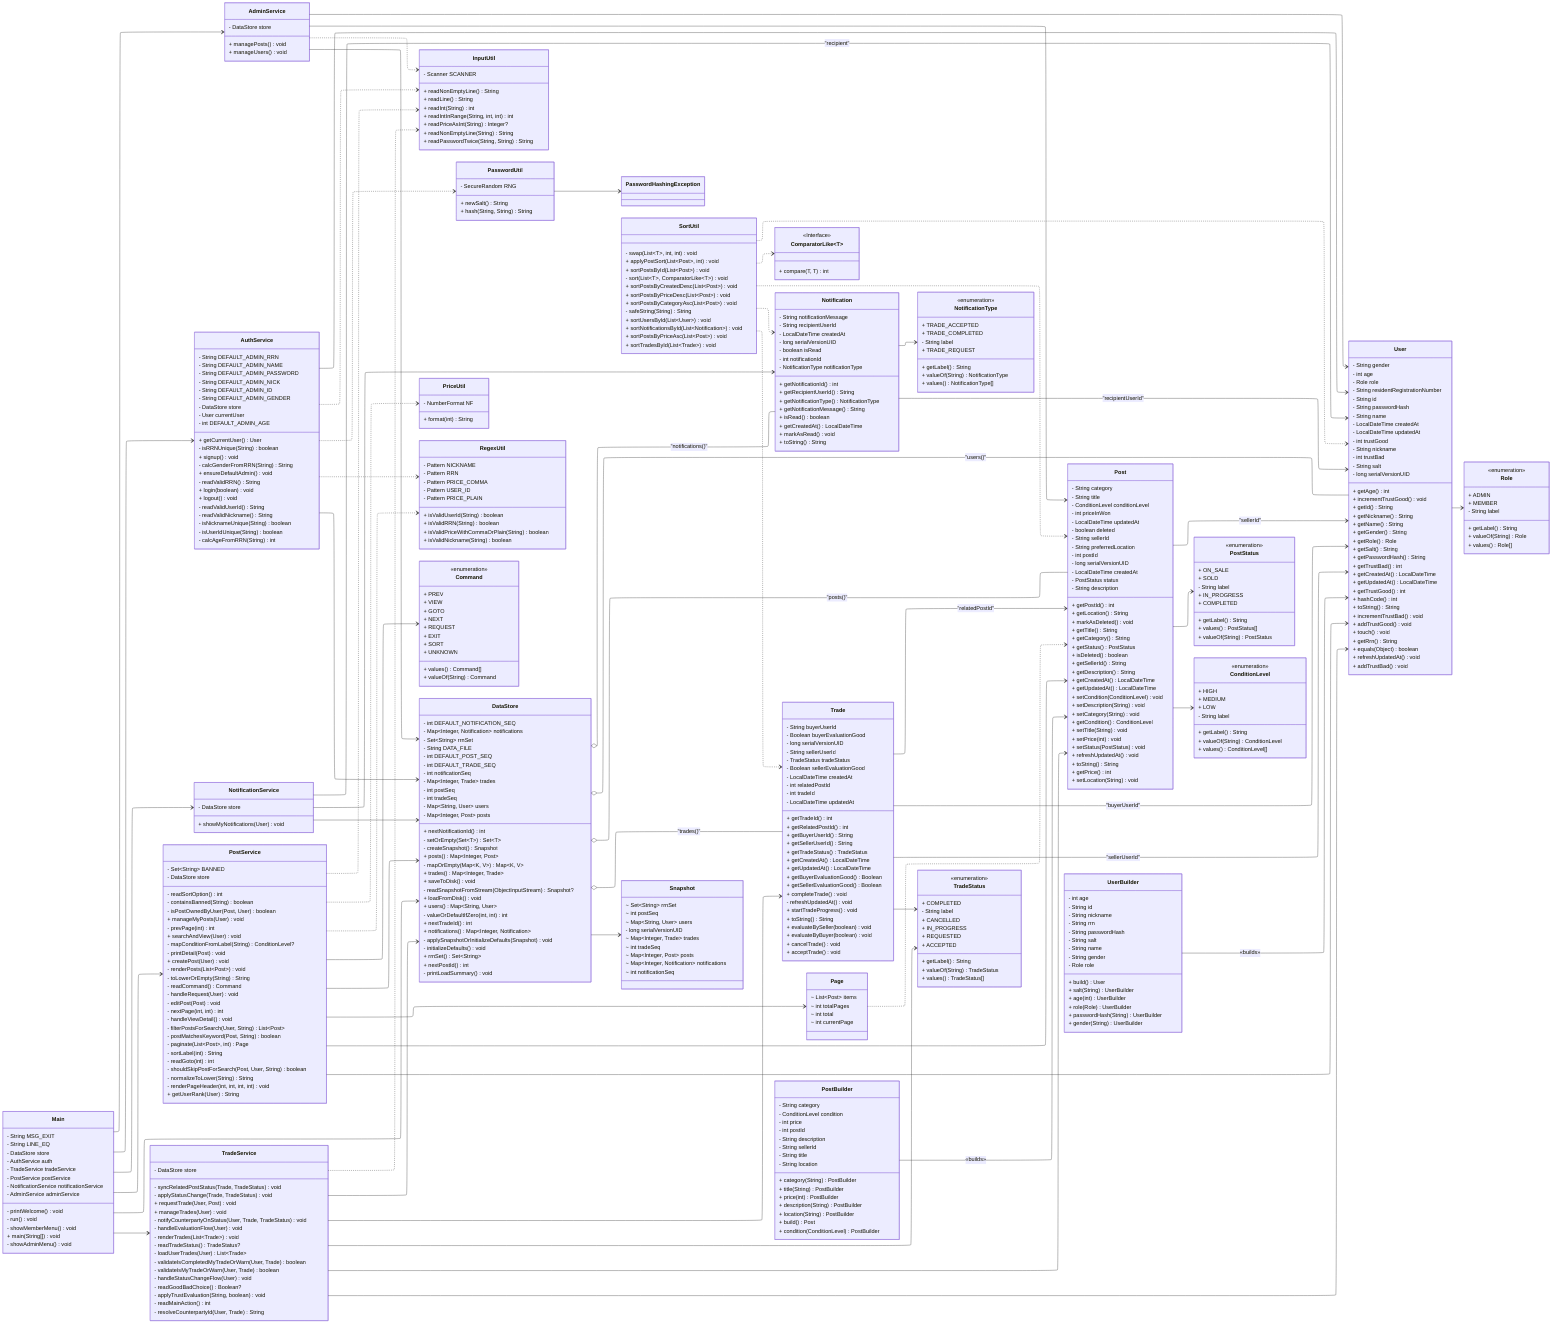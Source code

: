 ---
config:
  layout: elk
---
classDiagram
    direction LR

%% ========== Utilities ==========
    class ComparatorLike~T~ {
        <<Interface>>
        + compare(T, T) int
    }
    class InputUtil {
        + readNonEmptyLine() String
        + readLine() String
        + readInt(String) int
        + readIntInRange(String, int, int) int
        + readPriceAsInt(String) Integer?
        + readNonEmptyLine(String) String
        + readPasswordTwice(String, String) String
        - Scanner SCANNER
    }
    class PasswordHashingException
    class PasswordUtil {
        + newSalt() String
        + hash(String, String) String
        - SecureRandom RNG
    }
    class PriceUtil {
        + format(int) String
        - NumberFormat NF
    }
    class RegexUtil {
        + isValidUserId(String) boolean
        + isValidRRN(String) boolean
        + isValidPriceWithCommaOrPlain(String) boolean
        + isValidNickname(String) boolean
        - Pattern NICKNAME
        - Pattern RRN
        - Pattern PRICE_COMMA
        - Pattern USER_ID
        - Pattern PRICE_PLAIN
    }
    class SortUtil {
        - swap(List~T~, int, int) void
        + applyPostSort(List~Post~, int) void
        + sortPostsById(List~Post~) void
        - sort(List~T~, ComparatorLike~T~) void
        + sortPostsByCreatedDesc(List~Post~) void
        + sortPostsByPriceDesc(List~Post~) void
        + sortPostsByCategoryAsc(List~Post~) void
        - safeString(String) String
        + sortUsersById(List~User~) void
        + sortNotificationsById(List~Notification~) void
        + sortPostsByPriceAsc(List~Post~) void
        + sortTradesById(List~Trade~) void
    }

%% minimal util links
    SortUtil ..> ComparatorLike~T~
    SortUtil ..> Post
    SortUtil ..> User
    SortUtil ..> Notification
    SortUtil ..> Trade
    PasswordUtil --> PasswordHashingException

%% ========== Services ==========
    class AdminService {
        + managePosts() void
        + manageUsers() void
        - DataStore store
    }
    class AuthService {
        + getCurrentUser() User
        - isRRNUnique(String) boolean
        + signup() void
        - calcGenderFromRRN(String) String
        + ensureDefaultAdmin() void
        - readValidRRN() String
        + login(boolean) void
        + logout() void
        - readValidUserId() String
        - readValidNickname() String
        - isNicknameUnique(String) boolean
        - isUserIdUnique(String) boolean
        - calcAgeFromRRN(String) int
        - String DEFAULT_ADMIN_RRN
        - String DEFAULT_ADMIN_NAME
        - String DEFAULT_ADMIN_PASSWORD
        - String DEFAULT_ADMIN_NICK
        - String DEFAULT_ADMIN_ID
        - String DEFAULT_ADMIN_GENDER
        - DataStore store
        - User currentUser
        - int DEFAULT_ADMIN_AGE
    }
    class NotificationService {
        + showMyNotifications(User) void
        - DataStore store
    }
    class Page {
        ~ List~Post~ items
        ~ int totalPages
        ~ int total
        ~ int currentPage
    }
    class PostService {
        - readSortOption() int
        - containsBanned(String) boolean
        - isPostOwnedByUser(Post, User) boolean
        + manageMyPosts(User) void
        - prevPage(int) int
        + searchAndView(User) void
        - mapConditionFromLabel(String) ConditionLevel?
        - printDetail(Post) void
        + createPost(User) void
        - renderPosts(List~Post~) void
        - toLowerOrEmpty(String) String
        - readCommand() Command
        - handleRequest(User) void
        - editPost(Post) void
        - nextPage(int, int) int
        - handleViewDetail() void
        - filterPostsForSearch(User, String) List~Post~
        - postMatchesKeyword(Post, String) boolean
        - paginate(List~Post~, int) Page
        - sortLabel(int) String
        - readGoto(int) int
        - shouldSkipPostForSearch(Post, User, String) boolean
        - normalizeToLower(String) String
        - renderPageHeader(int, int, int, int) void
        + getUserRank(User) String
        - Set~String~ BANNED
        - DataStore store
    }
    class TradeService {
        - syncRelatedPostStatus(Trade, TradeStatus) void
        - applyStatusChange(Trade, TradeStatus) void
        + requestTrade(User, Post) void
        + manageTrades(User) void
        - notifyCounterpartyOnStatus(User, Trade, TradeStatus) void
        - handleEvaluationFlow(User) void
        - renderTrades(List~Trade~) void
        - readTradeStatus() TradeStatus?
        - loadUserTrades(User) List~Trade~
        - validateIsCompletedMyTradeOrWarn(User, Trade) boolean
        - validateIsMyTradeOrWarn(User, Trade) boolean
        - handleStatusChangeFlow(User) void
        - readGoodBadChoice() Boolean?
        - applyTrustEvaluation(String, boolean) void
        - readMainAction() int
        - resolveCounterpartyId(User, Trade) String
        - DataStore store
    }
    class Command {
        <<enumeration>>
        + values() Command[]
        + valueOf(String) Command
        +  PREV
        +  VIEW
        +  GOTO
        +  NEXT
        +  REQUEST
        +  EXIT
        +  SORT
        +  UNKNOWN
    }

%% ========== Domain ==========
    class User {
        + getAge() int
        + incrementTrustGood() void
        + getId() String
        + getNickname() String
        + getName() String
        + getGender() String
        + getRole() Role
        + getSalt() String
        + getPasswordHash() String
        + getTrustBad() int
        + getCreatedAt() LocalDateTime
        + getUpdatedAt() LocalDateTime
        + getTrustGood() int
        + hashCode() int
        + toString() String
        + incrementTrustBad() void
        + addTrustGood() void
        + touch() void
        + getRrn() String
        + equals(Object) boolean
        + refreshUpdatedAt() void
        + addTrustBad() void
        - String gender
        - int age
        - Role role
        - String residentRegistrationNumber
        - String id
        - String passwordHash
        - String name
        - LocalDateTime createdAt
        - LocalDateTime updatedAt
        - int trustGood
        - String nickname
        - int trustBad
        - String salt
        - long serialVersionUID
    }
    class Role {
        <<enumeration>>
        + getLabel() String
        + valueOf(String) Role
        + values() Role[]
        +  ADMIN
        +  MEMBER
        - String label
    }
    class Post {
        + getPostId() int
        + getLocation() String
        + markAsDeleted() void
        + getTitle() String
        + getCategory() String
        + getStatus() PostStatus
        + isDeleted() boolean
        + getSellerId() String
        + getDescription() String
        + getCreatedAt() LocalDateTime
        + getUpdatedAt() LocalDateTime
        + setCondition(ConditionLevel) void
        + setDescription(String) void
        + setCategory(String) void
        + getCondition() ConditionLevel
        + setTitle(String) void
        + setPrice(int) void
        + setStatus(PostStatus) void
        + refreshUpdatedAt() void
        + toString() String
        + getPrice() int
        + setLocation(String) void
        - String category
        - String title
        - ConditionLevel conditionLevel
        - int priceInWon
        - LocalDateTime updatedAt
        - boolean deleted
        - String sellerId
        - String preferredLocation
        - int postId
        - long serialVersionUID
        - LocalDateTime createdAt
        - PostStatus status
        - String description
    }
    class PostStatus {
        <<enumeration>>
        + getLabel() String
        + values() PostStatus[]
        + valueOf(String) PostStatus
        +  ON_SALE
        +  SOLD
        - String label
        +  IN_PROGRESS
        +  COMPLETED
    }
    class ConditionLevel {
        <<enumeration>>
        + getLabel() String
        + valueOf(String) ConditionLevel
        + values() ConditionLevel[]
        +  HIGH
        +  MEDIUM
        +  LOW
        - String label
    }
    class Notification {
        + getNotificationId() int
        + getRecipientUserId() String
        + getNotificationType() NotificationType
        + getNotificationMessage() String
        + isRead() boolean
        + getCreatedAt() LocalDateTime
        + markAsRead() void
        + toString() String
        - String notificationMessage
        - String recipientUserId
        - LocalDateTime createdAt
        - long serialVersionUID
        - boolean isRead
        - int notificationId
        - NotificationType notificationType
    }
    class NotificationType {
        <<enumeration>>
        + getLabel() String
        + valueOf(String) NotificationType
        + values() NotificationType[]
        +  TRADE_ACCEPTED
        +  TRADE_COMPLETED
        - String label
        +  TRADE_REQUEST
    }
    class Trade {
        + getTradeId() int
        + getRelatedPostId() int
        + getBuyerUserId() String
        + getSellerUserId() String
        + getTradeStatus() TradeStatus
        + getCreatedAt() LocalDateTime
        + getUpdatedAt() LocalDateTime
        + getBuyerEvaluationGood() Boolean
        + getSellerEvaluationGood() Boolean
        + completeTrade() void
        - refreshUpdatedAt() void
        + startTradeProgress() void
        + toString() String
        + evaluateBySeller(boolean) void
        + evaluateByBuyer(boolean) void
        + cancelTrade() void
        + acceptTrade() void
        - String buyerUserId
        - Boolean buyerEvaluationGood
        - long serialVersionUID
        - String sellerUserId
        - TradeStatus tradeStatus
        - Boolean sellerEvaluationGood
        - LocalDateTime createdAt
        - int relatedPostId
        - int tradeId
        - LocalDateTime updatedAt
    }
    class TradeStatus {
        <<enumeration>>
        + getLabel() String
        + valueOf(String) TradeStatus
        + values() TradeStatus[]
        +  COMPLETED
        - String label
        +  CANCELLED
        +  IN_PROGRESS
        +  REQUESTED
        +  ACCEPTED
    }

%% ==== Builder classes ====
    class UserBuilder {
        + build() User
        + salt(String) UserBuilder
        + age(int) UserBuilder
        + role(Role) UserBuilder
        + passwordHash(String) UserBuilder
        + gender(String) UserBuilder
        - int age
        - String id
        - String nickname
        - String rrn
        - String passwordHash
        - String salt
        - String name
        - String gender
        - Role role
    }
    class PostBuilder {
        + category(String) PostBuilder
        + title(String) PostBuilder
        + price(int) PostBuilder
        + description(String) PostBuilder
        + location(String) PostBuilder
        + build() Post
        + condition(ConditionLevel) PostBuilder
        - String category
        - ConditionLevel condition
        - int price
        - int postId
        - String description
        - String sellerId
        - String title
        - String location
    }

%% ========== Infra / App ==========
    class DataStore {
        + nextNotificationId() int
        - setOrEmpty(Set~T~) Set~T~
        - createSnapshot() Snapshot
        + posts() Map~Integer, Post~
        - mapOrEmpty(Map~K, V~) Map~K, V~
        + trades() Map~Integer, Trade~
        + saveToDisk() void
        - readSnapshotFromStream(ObjectInputStream) Snapshot?
        + loadFromDisk() void
        + users() Map~String, User~
        - valueOrDefaultIfZero(int, int) int
        + nextTradeId() int
        + notifications() Map~Integer, Notification~
        - applySnapshotOrInitializeDefaults(Snapshot) void
        - initializeDefaults() void
        + rrnSet() Set~String~
        + nextPostId() int
        - printLoadSummary() void
        - int DEFAULT_NOTIFICATION_SEQ
        - Map~Integer, Notification~ notifications
        - Set~String~ rrnSet
        - String DATA_FILE
        - int DEFAULT_POST_SEQ
        - int DEFAULT_TRADE_SEQ
        - int notificationSeq
        - Map~Integer, Trade~ trades
        - int postSeq
        - int tradeSeq
        - Map~String, User~ users
        - Map~Integer, Post~ posts
    }
    class Snapshot {
        ~ Set~String~ rrnSet
        ~ int postSeq
        ~ Map~String, User~ users
        - long serialVersionUID
        ~ Map~Integer, Trade~ trades
        ~ int tradeSeq
        ~ Map~Integer, Post~ posts
        ~ Map~Integer, Notification~ notifications
        ~ int notificationSeq
    }
    class Main {
        - printWelcome() void
        - run() void
        - showMemberMenu() void
        + main(String[]) void
        - showAdminMenu() void
        - String MSG_EXIT
        - String LINE_EQ
        - DataStore store
        - AuthService auth
        - TradeService tradeService
        - PostService postService
        - NotificationService notificationService
        - AdminService adminService
    }

%% ========== Explicit Relationships ==========

%% Builders (방향 수정)
    UserBuilder --> User : «builds»
    PostBuilder  --> Post : «builds»

%% Infra snapshot
    DataStore --> Snapshot

%% App wiring
    Main --> DataStore
    Main --> AuthService
    Main --> TradeService
    Main --> PostService
    Main --> NotificationService
    Main --> AdminService

%% Service -> Infra/Domain
    AdminService --> DataStore
    AdminService --> User
    AdminService --> Post

    AuthService --> DataStore
    AuthService --> User

    NotificationService --> DataStore
    NotificationService --> Notification
    NotificationService --> User : "recipient"

    PostService --> DataStore
    PostService --> Command
    PostService --> Page
    PostService --> Post
    PostService --> User

    TradeService --> DataStore
    TradeService --> TradeStatus
    TradeService --> Trade
    TradeService --> Post
    TradeService --> User

%% 핵심 도메인 간 연결
    Post --> User : "sellerId"
    Trade --> Post : "relatedPostId"
    Trade --> User : "buyerUserId"
    Trade --> User : "sellerUserId"
    Notification --> User : "recipientUserId"

%% 도메인 ↔ ENUM (누락분 보강)
    User --> Role
    Post --> PostStatus
    Post --> ConditionLevel
    Notification --> NotificationType
    Trade --> TradeStatus

%% DataStore 보유 관계(느슨하게)
    DataStore o-- Post : "posts()"
    DataStore o-- User : "users()"
    DataStore o-- Trade : "trades()"
    DataStore o-- Notification : "notifications()"

%% 유틸 사용 의존
    AuthService ..> InputUtil
    AuthService ..> RegexUtil
    AuthService ..> PasswordUtil

    PostService ..> InputUtil
    PostService ..> RegexUtil
    PostService ..> PriceUtil

    TradeService ..> InputUtil
    AdminService ..> InputUtil

%% 선택: Page가 Post 컬렉션을 가짐(약한 의존)
    Page ..> Post